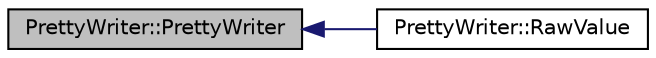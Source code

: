 digraph "PrettyWriter::PrettyWriter"
{
  edge [fontname="Helvetica",fontsize="10",labelfontname="Helvetica",labelfontsize="10"];
  node [fontname="Helvetica",fontsize="10",shape=record];
  rankdir="LR";
  Node1 [label="PrettyWriter::PrettyWriter",height=0.2,width=0.4,color="black", fillcolor="grey75", style="filled", fontcolor="black"];
  Node1 -> Node2 [dir="back",color="midnightblue",fontsize="10",style="solid",fontname="Helvetica"];
  Node2 [label="PrettyWriter::RawValue",height=0.2,width=0.4,color="black", fillcolor="white", style="filled",URL="$class_pretty_writer.html#a440890a72408a150ef46edda6becdc94",tooltip="Write a raw JSON value. "];
}
